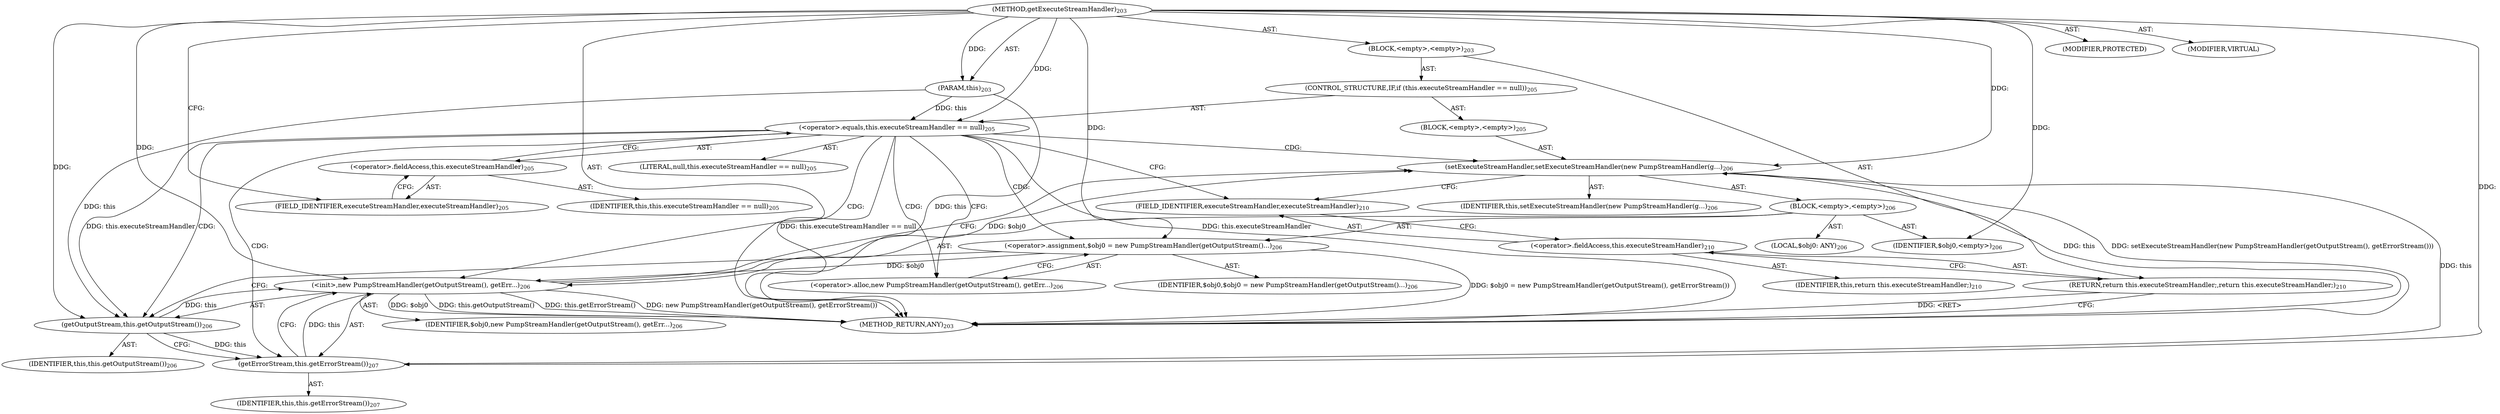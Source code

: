 digraph "getExecuteStreamHandler" {  
"111669149698" [label = <(METHOD,getExecuteStreamHandler)<SUB>203</SUB>> ]
"115964116993" [label = <(PARAM,this)<SUB>203</SUB>> ]
"25769803778" [label = <(BLOCK,&lt;empty&gt;,&lt;empty&gt;)<SUB>203</SUB>> ]
"47244640256" [label = <(CONTROL_STRUCTURE,IF,if (this.executeStreamHandler == null))<SUB>205</SUB>> ]
"30064771103" [label = <(&lt;operator&gt;.equals,this.executeStreamHandler == null)<SUB>205</SUB>> ]
"30064771104" [label = <(&lt;operator&gt;.fieldAccess,this.executeStreamHandler)<SUB>205</SUB>> ]
"68719476737" [label = <(IDENTIFIER,this,this.executeStreamHandler == null)<SUB>205</SUB>> ]
"55834574862" [label = <(FIELD_IDENTIFIER,executeStreamHandler,executeStreamHandler)<SUB>205</SUB>> ]
"90194313225" [label = <(LITERAL,null,this.executeStreamHandler == null)<SUB>205</SUB>> ]
"25769803779" [label = <(BLOCK,&lt;empty&gt;,&lt;empty&gt;)<SUB>205</SUB>> ]
"30064771105" [label = <(setExecuteStreamHandler,setExecuteStreamHandler(new PumpStreamHandler(g...)<SUB>206</SUB>> ]
"68719476740" [label = <(IDENTIFIER,this,setExecuteStreamHandler(new PumpStreamHandler(g...)<SUB>206</SUB>> ]
"25769803780" [label = <(BLOCK,&lt;empty&gt;,&lt;empty&gt;)<SUB>206</SUB>> ]
"94489280512" [label = <(LOCAL,$obj0: ANY)<SUB>206</SUB>> ]
"30064771106" [label = <(&lt;operator&gt;.assignment,$obj0 = new PumpStreamHandler(getOutputStream()...)<SUB>206</SUB>> ]
"68719476825" [label = <(IDENTIFIER,$obj0,$obj0 = new PumpStreamHandler(getOutputStream()...)<SUB>206</SUB>> ]
"30064771107" [label = <(&lt;operator&gt;.alloc,new PumpStreamHandler(getOutputStream(), getErr...)<SUB>206</SUB>> ]
"30064771108" [label = <(&lt;init&gt;,new PumpStreamHandler(getOutputStream(), getErr...)<SUB>206</SUB>> ]
"68719476826" [label = <(IDENTIFIER,$obj0,new PumpStreamHandler(getOutputStream(), getErr...)<SUB>206</SUB>> ]
"30064771109" [label = <(getOutputStream,this.getOutputStream())<SUB>206</SUB>> ]
"68719476738" [label = <(IDENTIFIER,this,this.getOutputStream())<SUB>206</SUB>> ]
"30064771110" [label = <(getErrorStream,this.getErrorStream())<SUB>207</SUB>> ]
"68719476739" [label = <(IDENTIFIER,this,this.getErrorStream())<SUB>207</SUB>> ]
"68719476827" [label = <(IDENTIFIER,$obj0,&lt;empty&gt;)<SUB>206</SUB>> ]
"146028888064" [label = <(RETURN,return this.executeStreamHandler;,return this.executeStreamHandler;)<SUB>210</SUB>> ]
"30064771111" [label = <(&lt;operator&gt;.fieldAccess,this.executeStreamHandler)<SUB>210</SUB>> ]
"68719476741" [label = <(IDENTIFIER,this,return this.executeStreamHandler;)<SUB>210</SUB>> ]
"55834574863" [label = <(FIELD_IDENTIFIER,executeStreamHandler,executeStreamHandler)<SUB>210</SUB>> ]
"133143986206" [label = <(MODIFIER,PROTECTED)> ]
"133143986207" [label = <(MODIFIER,VIRTUAL)> ]
"128849018882" [label = <(METHOD_RETURN,ANY)<SUB>203</SUB>> ]
  "111669149698" -> "115964116993"  [ label = "AST: "] 
  "111669149698" -> "25769803778"  [ label = "AST: "] 
  "111669149698" -> "133143986206"  [ label = "AST: "] 
  "111669149698" -> "133143986207"  [ label = "AST: "] 
  "111669149698" -> "128849018882"  [ label = "AST: "] 
  "25769803778" -> "47244640256"  [ label = "AST: "] 
  "25769803778" -> "146028888064"  [ label = "AST: "] 
  "47244640256" -> "30064771103"  [ label = "AST: "] 
  "47244640256" -> "25769803779"  [ label = "AST: "] 
  "30064771103" -> "30064771104"  [ label = "AST: "] 
  "30064771103" -> "90194313225"  [ label = "AST: "] 
  "30064771104" -> "68719476737"  [ label = "AST: "] 
  "30064771104" -> "55834574862"  [ label = "AST: "] 
  "25769803779" -> "30064771105"  [ label = "AST: "] 
  "30064771105" -> "68719476740"  [ label = "AST: "] 
  "30064771105" -> "25769803780"  [ label = "AST: "] 
  "25769803780" -> "94489280512"  [ label = "AST: "] 
  "25769803780" -> "30064771106"  [ label = "AST: "] 
  "25769803780" -> "30064771108"  [ label = "AST: "] 
  "25769803780" -> "68719476827"  [ label = "AST: "] 
  "30064771106" -> "68719476825"  [ label = "AST: "] 
  "30064771106" -> "30064771107"  [ label = "AST: "] 
  "30064771108" -> "68719476826"  [ label = "AST: "] 
  "30064771108" -> "30064771109"  [ label = "AST: "] 
  "30064771108" -> "30064771110"  [ label = "AST: "] 
  "30064771109" -> "68719476738"  [ label = "AST: "] 
  "30064771110" -> "68719476739"  [ label = "AST: "] 
  "146028888064" -> "30064771111"  [ label = "AST: "] 
  "30064771111" -> "68719476741"  [ label = "AST: "] 
  "30064771111" -> "55834574863"  [ label = "AST: "] 
  "146028888064" -> "128849018882"  [ label = "CFG: "] 
  "30064771103" -> "30064771107"  [ label = "CFG: "] 
  "30064771103" -> "55834574863"  [ label = "CFG: "] 
  "30064771111" -> "146028888064"  [ label = "CFG: "] 
  "30064771104" -> "30064771103"  [ label = "CFG: "] 
  "30064771105" -> "55834574863"  [ label = "CFG: "] 
  "55834574863" -> "30064771111"  [ label = "CFG: "] 
  "55834574862" -> "30064771104"  [ label = "CFG: "] 
  "30064771106" -> "30064771109"  [ label = "CFG: "] 
  "30064771108" -> "30064771105"  [ label = "CFG: "] 
  "30064771107" -> "30064771106"  [ label = "CFG: "] 
  "30064771109" -> "30064771110"  [ label = "CFG: "] 
  "30064771110" -> "30064771108"  [ label = "CFG: "] 
  "111669149698" -> "55834574862"  [ label = "CFG: "] 
  "146028888064" -> "128849018882"  [ label = "DDG: &lt;RET&gt;"] 
  "115964116993" -> "128849018882"  [ label = "DDG: this"] 
  "30064771103" -> "128849018882"  [ label = "DDG: this.executeStreamHandler"] 
  "30064771103" -> "128849018882"  [ label = "DDG: this.executeStreamHandler == null"] 
  "30064771105" -> "128849018882"  [ label = "DDG: this"] 
  "30064771106" -> "128849018882"  [ label = "DDG: $obj0 = new PumpStreamHandler(getOutputStream(), getErrorStream())"] 
  "30064771108" -> "128849018882"  [ label = "DDG: $obj0"] 
  "30064771108" -> "128849018882"  [ label = "DDG: this.getOutputStream()"] 
  "30064771108" -> "128849018882"  [ label = "DDG: this.getErrorStream()"] 
  "30064771108" -> "128849018882"  [ label = "DDG: new PumpStreamHandler(getOutputStream(), getErrorStream())"] 
  "30064771105" -> "128849018882"  [ label = "DDG: setExecuteStreamHandler(new PumpStreamHandler(getOutputStream(), getErrorStream()))"] 
  "111669149698" -> "115964116993"  [ label = "DDG: "] 
  "115964116993" -> "30064771103"  [ label = "DDG: this"] 
  "111669149698" -> "30064771103"  [ label = "DDG: "] 
  "30064771110" -> "30064771105"  [ label = "DDG: this"] 
  "111669149698" -> "30064771105"  [ label = "DDG: "] 
  "30064771108" -> "30064771105"  [ label = "DDG: $obj0"] 
  "111669149698" -> "30064771106"  [ label = "DDG: "] 
  "111669149698" -> "68719476827"  [ label = "DDG: "] 
  "30064771106" -> "30064771108"  [ label = "DDG: $obj0"] 
  "111669149698" -> "30064771108"  [ label = "DDG: "] 
  "30064771109" -> "30064771108"  [ label = "DDG: this"] 
  "30064771110" -> "30064771108"  [ label = "DDG: this"] 
  "115964116993" -> "30064771109"  [ label = "DDG: this"] 
  "30064771103" -> "30064771109"  [ label = "DDG: this.executeStreamHandler"] 
  "111669149698" -> "30064771109"  [ label = "DDG: "] 
  "30064771109" -> "30064771110"  [ label = "DDG: this"] 
  "111669149698" -> "30064771110"  [ label = "DDG: "] 
  "30064771103" -> "30064771110"  [ label = "CDG: "] 
  "30064771103" -> "30064771109"  [ label = "CDG: "] 
  "30064771103" -> "30064771108"  [ label = "CDG: "] 
  "30064771103" -> "30064771107"  [ label = "CDG: "] 
  "30064771103" -> "30064771106"  [ label = "CDG: "] 
  "30064771103" -> "30064771105"  [ label = "CDG: "] 
}
